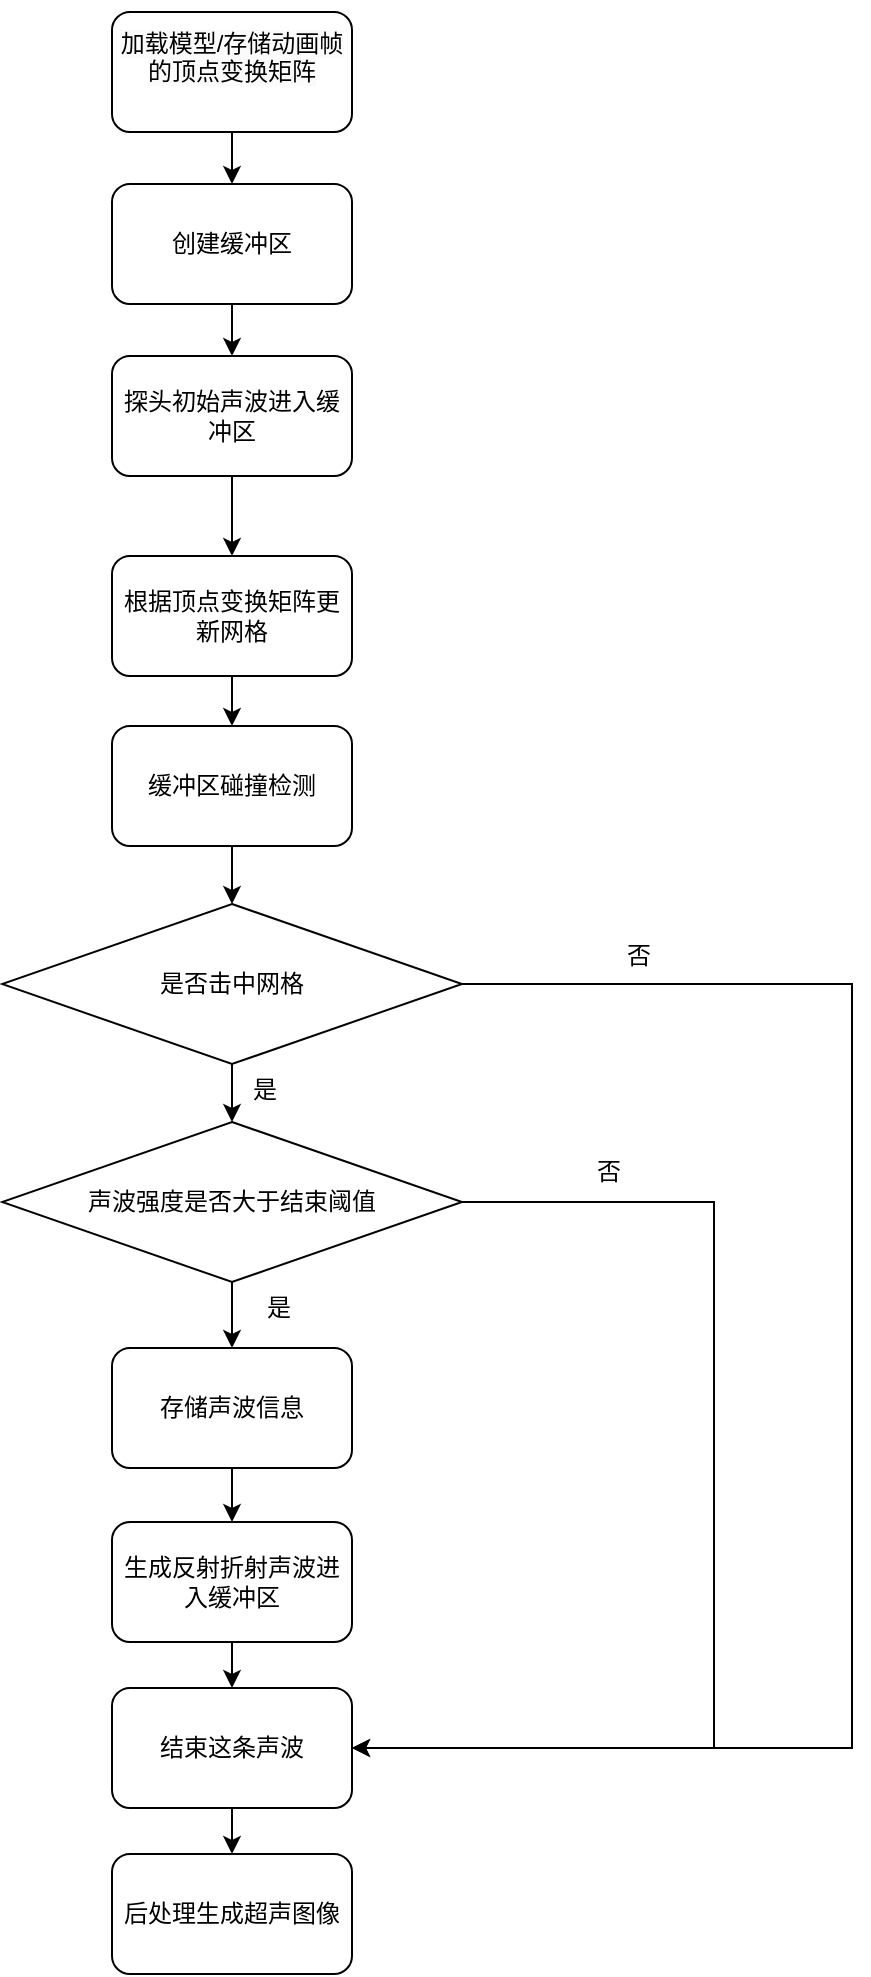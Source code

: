 <mxfile version="25.0.1">
  <diagram name="第 1 页" id="TvgS415JY-QbLHNv6-wU">
    <mxGraphModel dx="2074" dy="1106" grid="0" gridSize="10" guides="1" tooltips="1" connect="1" arrows="1" fold="1" page="1" pageScale="1" pageWidth="827" pageHeight="1169" math="0" shadow="0">
      <root>
        <mxCell id="0" />
        <mxCell id="1" parent="0" />
        <mxCell id="j2Urq3pqd0L95lczZqhr-7" style="edgeStyle=orthogonalEdgeStyle;rounded=0;orthogonalLoop=1;jettySize=auto;html=1;exitX=0.5;exitY=1;exitDx=0;exitDy=0;" edge="1" parent="1" source="j2Urq3pqd0L95lczZqhr-2" target="j2Urq3pqd0L95lczZqhr-3">
          <mxGeometry relative="1" as="geometry" />
        </mxCell>
        <mxCell id="j2Urq3pqd0L95lczZqhr-2" value="&#xa;&lt;span style=&quot;color: rgb(0, 0, 0); font-family: Helvetica; font-size: 12px; font-style: normal; font-variant-ligatures: normal; font-variant-caps: normal; font-weight: 400; letter-spacing: normal; orphans: 2; text-align: center; text-indent: 0px; text-transform: none; widows: 2; word-spacing: 0px; -webkit-text-stroke-width: 0px; white-space: normal; background-color: rgb(251, 251, 251); text-decoration-thickness: initial; text-decoration-style: initial; text-decoration-color: initial; display: inline !important; float: none;&quot;&gt;加载模型/存储动画帧的顶点变换矩阵&lt;/span&gt;&#xa;&#xa;" style="rounded=1;whiteSpace=wrap;html=1;" vertex="1" parent="1">
          <mxGeometry x="243" y="46" width="120" height="60" as="geometry" />
        </mxCell>
        <mxCell id="j2Urq3pqd0L95lczZqhr-8" style="edgeStyle=orthogonalEdgeStyle;rounded=0;orthogonalLoop=1;jettySize=auto;html=1;exitX=0.5;exitY=1;exitDx=0;exitDy=0;" edge="1" parent="1" source="j2Urq3pqd0L95lczZqhr-3" target="j2Urq3pqd0L95lczZqhr-4">
          <mxGeometry relative="1" as="geometry" />
        </mxCell>
        <mxCell id="j2Urq3pqd0L95lczZqhr-3" value="创建缓冲区" style="rounded=1;whiteSpace=wrap;html=1;" vertex="1" parent="1">
          <mxGeometry x="243" y="132" width="120" height="60" as="geometry" />
        </mxCell>
        <mxCell id="j2Urq3pqd0L95lczZqhr-9" style="edgeStyle=orthogonalEdgeStyle;rounded=0;orthogonalLoop=1;jettySize=auto;html=1;exitX=0.5;exitY=1;exitDx=0;exitDy=0;" edge="1" parent="1" source="j2Urq3pqd0L95lczZqhr-4" target="j2Urq3pqd0L95lczZqhr-5">
          <mxGeometry relative="1" as="geometry" />
        </mxCell>
        <mxCell id="j2Urq3pqd0L95lczZqhr-4" value="探头初始声波进入缓冲区" style="rounded=1;whiteSpace=wrap;html=1;" vertex="1" parent="1">
          <mxGeometry x="243" y="218" width="120" height="60" as="geometry" />
        </mxCell>
        <mxCell id="j2Urq3pqd0L95lczZqhr-10" style="edgeStyle=orthogonalEdgeStyle;rounded=0;orthogonalLoop=1;jettySize=auto;html=1;exitX=0.5;exitY=1;exitDx=0;exitDy=0;" edge="1" parent="1" source="j2Urq3pqd0L95lczZqhr-5" target="j2Urq3pqd0L95lczZqhr-6">
          <mxGeometry relative="1" as="geometry" />
        </mxCell>
        <mxCell id="j2Urq3pqd0L95lczZqhr-5" value="根据顶点变换矩阵更新网格" style="rounded=1;whiteSpace=wrap;html=1;" vertex="1" parent="1">
          <mxGeometry x="243" y="318" width="120" height="60" as="geometry" />
        </mxCell>
        <mxCell id="j2Urq3pqd0L95lczZqhr-12" style="edgeStyle=orthogonalEdgeStyle;rounded=0;orthogonalLoop=1;jettySize=auto;html=1;exitX=0.5;exitY=1;exitDx=0;exitDy=0;" edge="1" parent="1" source="j2Urq3pqd0L95lczZqhr-6" target="j2Urq3pqd0L95lczZqhr-11">
          <mxGeometry relative="1" as="geometry" />
        </mxCell>
        <mxCell id="j2Urq3pqd0L95lczZqhr-6" value="缓冲区碰撞检测" style="rounded=1;whiteSpace=wrap;html=1;" vertex="1" parent="1">
          <mxGeometry x="243" y="403" width="120" height="60" as="geometry" />
        </mxCell>
        <mxCell id="j2Urq3pqd0L95lczZqhr-14" style="edgeStyle=orthogonalEdgeStyle;rounded=0;orthogonalLoop=1;jettySize=auto;html=1;exitX=0.5;exitY=1;exitDx=0;exitDy=0;" edge="1" parent="1" source="j2Urq3pqd0L95lczZqhr-11" target="j2Urq3pqd0L95lczZqhr-13">
          <mxGeometry relative="1" as="geometry" />
        </mxCell>
        <mxCell id="j2Urq3pqd0L95lczZqhr-24" style="edgeStyle=orthogonalEdgeStyle;rounded=0;orthogonalLoop=1;jettySize=auto;html=1;exitX=1;exitY=0.5;exitDx=0;exitDy=0;entryX=1;entryY=0.5;entryDx=0;entryDy=0;" edge="1" parent="1" source="j2Urq3pqd0L95lczZqhr-11" target="j2Urq3pqd0L95lczZqhr-17">
          <mxGeometry relative="1" as="geometry">
            <Array as="points">
              <mxPoint x="613" y="532" />
              <mxPoint x="613" y="914" />
            </Array>
          </mxGeometry>
        </mxCell>
        <mxCell id="j2Urq3pqd0L95lczZqhr-11" value="是否击中网格" style="rhombus;whiteSpace=wrap;html=1;" vertex="1" parent="1">
          <mxGeometry x="188" y="492" width="230" height="80" as="geometry" />
        </mxCell>
        <mxCell id="j2Urq3pqd0L95lczZqhr-21" style="edgeStyle=orthogonalEdgeStyle;rounded=0;orthogonalLoop=1;jettySize=auto;html=1;exitX=0.5;exitY=1;exitDx=0;exitDy=0;" edge="1" parent="1" source="j2Urq3pqd0L95lczZqhr-13" target="j2Urq3pqd0L95lczZqhr-15">
          <mxGeometry relative="1" as="geometry" />
        </mxCell>
        <mxCell id="j2Urq3pqd0L95lczZqhr-25" style="edgeStyle=orthogonalEdgeStyle;rounded=0;orthogonalLoop=1;jettySize=auto;html=1;exitX=1;exitY=0.5;exitDx=0;exitDy=0;entryX=1;entryY=0.5;entryDx=0;entryDy=0;" edge="1" parent="1" source="j2Urq3pqd0L95lczZqhr-13" target="j2Urq3pqd0L95lczZqhr-17">
          <mxGeometry relative="1" as="geometry">
            <mxPoint x="366" y="917" as="targetPoint" />
            <Array as="points">
              <mxPoint x="544" y="641" />
              <mxPoint x="544" y="914" />
            </Array>
          </mxGeometry>
        </mxCell>
        <mxCell id="j2Urq3pqd0L95lczZqhr-13" value="声波强度是否大于结束阈值" style="rhombus;whiteSpace=wrap;html=1;" vertex="1" parent="1">
          <mxGeometry x="188" y="601" width="230" height="80" as="geometry" />
        </mxCell>
        <mxCell id="j2Urq3pqd0L95lczZqhr-20" style="edgeStyle=orthogonalEdgeStyle;rounded=0;orthogonalLoop=1;jettySize=auto;html=1;exitX=0.5;exitY=1;exitDx=0;exitDy=0;" edge="1" parent="1" source="j2Urq3pqd0L95lczZqhr-15" target="j2Urq3pqd0L95lczZqhr-16">
          <mxGeometry relative="1" as="geometry" />
        </mxCell>
        <mxCell id="j2Urq3pqd0L95lczZqhr-15" value="存储声波信息" style="rounded=1;whiteSpace=wrap;html=1;" vertex="1" parent="1">
          <mxGeometry x="243" y="714" width="120" height="60" as="geometry" />
        </mxCell>
        <mxCell id="j2Urq3pqd0L95lczZqhr-22" style="edgeStyle=orthogonalEdgeStyle;rounded=0;orthogonalLoop=1;jettySize=auto;html=1;exitX=0.5;exitY=1;exitDx=0;exitDy=0;" edge="1" parent="1" source="j2Urq3pqd0L95lczZqhr-16" target="j2Urq3pqd0L95lczZqhr-17">
          <mxGeometry relative="1" as="geometry" />
        </mxCell>
        <mxCell id="j2Urq3pqd0L95lczZqhr-16" value="生成反射折射声波进入缓冲区" style="rounded=1;whiteSpace=wrap;html=1;" vertex="1" parent="1">
          <mxGeometry x="243" y="801" width="120" height="60" as="geometry" />
        </mxCell>
        <mxCell id="j2Urq3pqd0L95lczZqhr-23" style="edgeStyle=orthogonalEdgeStyle;rounded=0;orthogonalLoop=1;jettySize=auto;html=1;exitX=0.5;exitY=1;exitDx=0;exitDy=0;entryX=0.5;entryY=0;entryDx=0;entryDy=0;" edge="1" parent="1" source="j2Urq3pqd0L95lczZqhr-17" target="j2Urq3pqd0L95lczZqhr-18">
          <mxGeometry relative="1" as="geometry" />
        </mxCell>
        <mxCell id="j2Urq3pqd0L95lczZqhr-17" value="结束这条声波" style="rounded=1;whiteSpace=wrap;html=1;" vertex="1" parent="1">
          <mxGeometry x="243" y="884" width="120" height="60" as="geometry" />
        </mxCell>
        <mxCell id="j2Urq3pqd0L95lczZqhr-18" value="后处理生成超声图像" style="rounded=1;whiteSpace=wrap;html=1;" vertex="1" parent="1">
          <mxGeometry x="243" y="967" width="120" height="60" as="geometry" />
        </mxCell>
        <mxCell id="j2Urq3pqd0L95lczZqhr-26" value="是" style="text;html=1;align=center;verticalAlign=middle;resizable=0;points=[];autosize=1;strokeColor=none;fillColor=none;" vertex="1" parent="1">
          <mxGeometry x="304" y="572" width="30" height="26" as="geometry" />
        </mxCell>
        <mxCell id="j2Urq3pqd0L95lczZqhr-27" value="是" style="text;html=1;align=center;verticalAlign=middle;resizable=0;points=[];autosize=1;strokeColor=none;fillColor=none;" vertex="1" parent="1">
          <mxGeometry x="311" y="681" width="30" height="26" as="geometry" />
        </mxCell>
        <mxCell id="j2Urq3pqd0L95lczZqhr-29" value="否" style="text;html=1;align=center;verticalAlign=middle;resizable=0;points=[];autosize=1;strokeColor=none;fillColor=none;" vertex="1" parent="1">
          <mxGeometry x="491" y="505" width="30" height="26" as="geometry" />
        </mxCell>
        <mxCell id="j2Urq3pqd0L95lczZqhr-30" value="否" style="text;html=1;align=center;verticalAlign=middle;resizable=0;points=[];autosize=1;strokeColor=none;fillColor=none;" vertex="1" parent="1">
          <mxGeometry x="476" y="613" width="30" height="26" as="geometry" />
        </mxCell>
      </root>
    </mxGraphModel>
  </diagram>
</mxfile>
